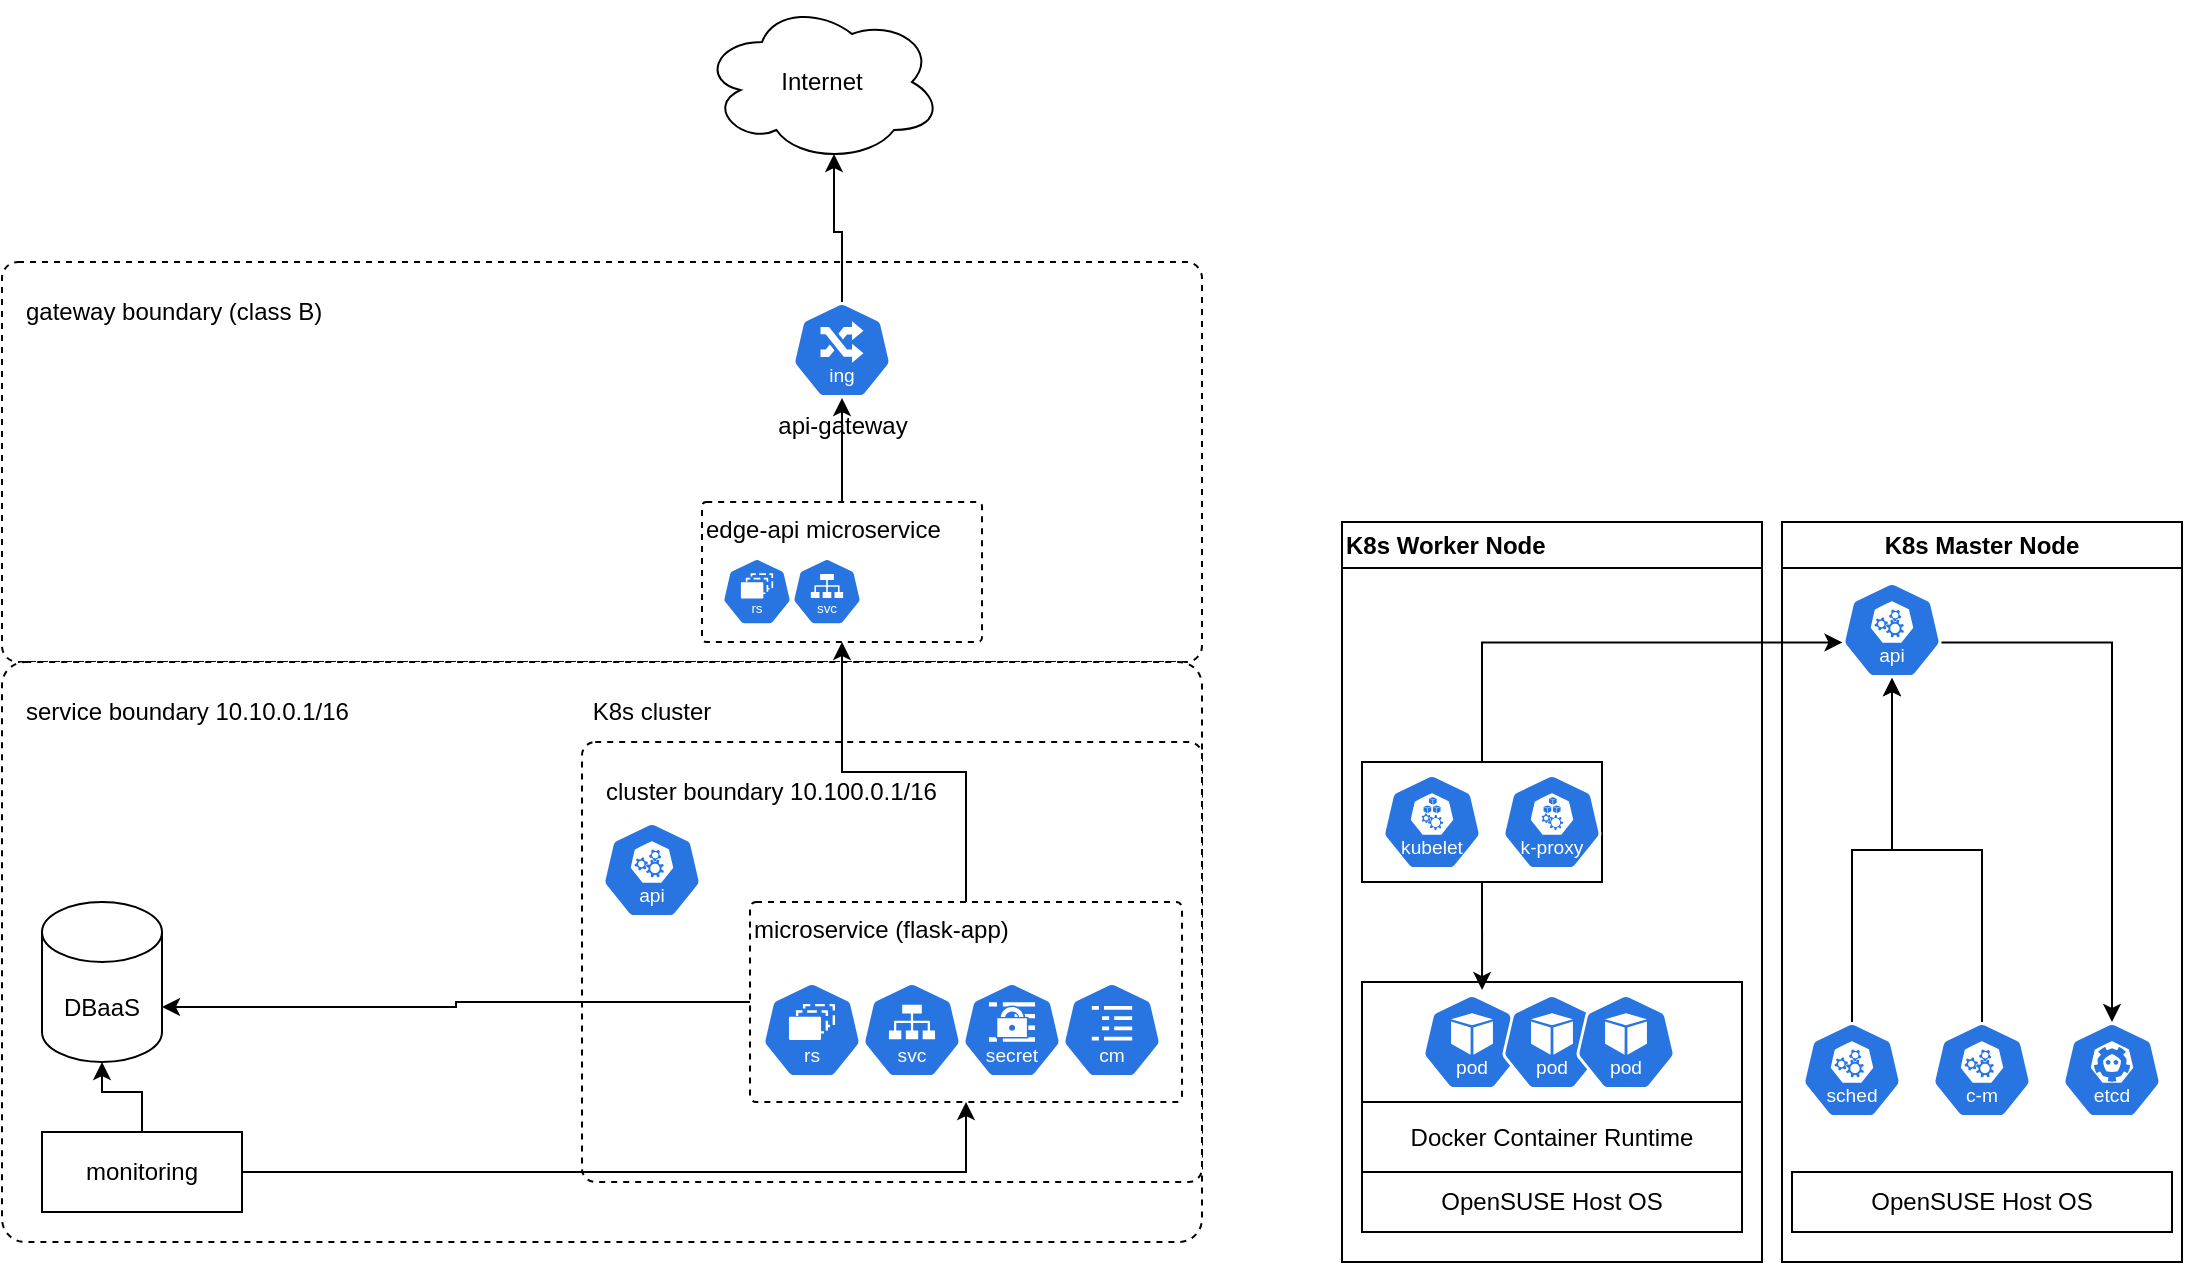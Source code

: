 <mxfile version="26.2.2">
  <diagram name="Seite-1" id="nTANKQSt57wxLCOj4nYc">
    <mxGraphModel dx="1110" dy="1812" grid="1" gridSize="10" guides="1" tooltips="1" connect="1" arrows="1" fold="1" page="1" pageScale="1" pageWidth="827" pageHeight="1169" math="0" shadow="0">
      <root>
        <mxCell id="0" />
        <mxCell id="1" parent="0" />
        <mxCell id="VzRTlwq7poQWscKFuq8p-21" value="" style="rounded=1;whiteSpace=wrap;html=1;dashed=1;arcSize=4;" vertex="1" parent="1">
          <mxGeometry x="40" y="110" width="600" height="200" as="geometry" />
        </mxCell>
        <mxCell id="2HSHLw8uNrrBEVIlZeN6-11" value="" style="rounded=1;whiteSpace=wrap;html=1;dashed=1;arcSize=4;align=left;" parent="1" vertex="1">
          <mxGeometry x="40" y="310" width="600" height="290" as="geometry" />
        </mxCell>
        <mxCell id="2HSHLw8uNrrBEVIlZeN6-12" value="" style="rounded=1;whiteSpace=wrap;html=1;dashed=1;arcSize=3;verticalAlign=top;align=left;" parent="1" vertex="1">
          <mxGeometry x="330" y="350" width="310" height="220" as="geometry" />
        </mxCell>
        <mxCell id="2HSHLw8uNrrBEVIlZeN6-13" value="Internet" style="ellipse;shape=cloud;whiteSpace=wrap;html=1;" parent="1" vertex="1">
          <mxGeometry x="390" y="-20" width="120" height="80" as="geometry" />
        </mxCell>
        <mxCell id="VzRTlwq7poQWscKFuq8p-13" style="edgeStyle=orthogonalEdgeStyle;rounded=0;orthogonalLoop=1;jettySize=auto;html=1;exitX=0.5;exitY=0;exitDx=0;exitDy=0;" edge="1" parent="1" source="VzRTlwq7poQWscKFuq8p-1" target="VzRTlwq7poQWscKFuq8p-11">
          <mxGeometry relative="1" as="geometry" />
        </mxCell>
        <mxCell id="VzRTlwq7poQWscKFuq8p-18" style="edgeStyle=orthogonalEdgeStyle;rounded=0;orthogonalLoop=1;jettySize=auto;html=1;exitX=1;exitY=0.5;exitDx=0;exitDy=0;entryX=0.5;entryY=1;entryDx=0;entryDy=0;" edge="1" parent="1" source="VzRTlwq7poQWscKFuq8p-1" target="VzRTlwq7poQWscKFuq8p-14">
          <mxGeometry relative="1" as="geometry" />
        </mxCell>
        <mxCell id="VzRTlwq7poQWscKFuq8p-1" value="monitoring" style="rounded=0;whiteSpace=wrap;html=1;" vertex="1" parent="1">
          <mxGeometry x="60" y="545" width="100" height="40" as="geometry" />
        </mxCell>
        <mxCell id="VzRTlwq7poQWscKFuq8p-3" value="api-gateway" style="aspect=fixed;sketch=0;html=1;dashed=0;whitespace=wrap;verticalLabelPosition=bottom;verticalAlign=top;fillColor=#2875E2;strokeColor=#ffffff;points=[[0.005,0.63,0],[0.1,0.2,0],[0.9,0.2,0],[0.5,0,0],[0.995,0.63,0],[0.72,0.99,0],[0.5,1,0],[0.28,0.99,0]];shape=mxgraph.kubernetes.icon2;kubernetesLabel=1;prIcon=ing" vertex="1" parent="1">
          <mxGeometry x="435" y="130" width="50" height="48" as="geometry" />
        </mxCell>
        <mxCell id="VzRTlwq7poQWscKFuq8p-8" value="" style="aspect=fixed;sketch=0;html=1;dashed=0;whitespace=wrap;verticalLabelPosition=bottom;verticalAlign=top;fillColor=#2875E2;strokeColor=#ffffff;points=[[0.005,0.63,0],[0.1,0.2,0],[0.9,0.2,0],[0.5,0,0],[0.995,0.63,0],[0.72,0.99,0],[0.5,1,0],[0.28,0.99,0]];shape=mxgraph.kubernetes.icon2;kubernetesLabel=1;prIcon=api" vertex="1" parent="1">
          <mxGeometry x="340" y="390" width="50" height="48" as="geometry" />
        </mxCell>
        <mxCell id="VzRTlwq7poQWscKFuq8p-11" value="DBaaS" style="shape=cylinder3;whiteSpace=wrap;html=1;boundedLbl=1;backgroundOutline=1;size=15;" vertex="1" parent="1">
          <mxGeometry x="60" y="430" width="60" height="80" as="geometry" />
        </mxCell>
        <mxCell id="VzRTlwq7poQWscKFuq8p-16" value="" style="group" vertex="1" connectable="0" parent="1">
          <mxGeometry x="414" y="430" width="216" height="100" as="geometry" />
        </mxCell>
        <mxCell id="VzRTlwq7poQWscKFuq8p-14" value="microservice (flask-app)" style="rounded=1;whiteSpace=wrap;html=1;dashed=1;arcSize=3;verticalAlign=top;align=left;" vertex="1" parent="VzRTlwq7poQWscKFuq8p-16">
          <mxGeometry width="216" height="100" as="geometry" />
        </mxCell>
        <mxCell id="VzRTlwq7poQWscKFuq8p-4" value="" style="aspect=fixed;sketch=0;html=1;dashed=0;whitespace=wrap;verticalLabelPosition=bottom;verticalAlign=top;fillColor=#2875E2;strokeColor=#ffffff;points=[[0.005,0.63,0],[0.1,0.2,0],[0.9,0.2,0],[0.5,0,0],[0.995,0.63,0],[0.72,0.99,0],[0.5,1,0],[0.28,0.99,0]];shape=mxgraph.kubernetes.icon2;kubernetesLabel=1;prIcon=svc" vertex="1" parent="VzRTlwq7poQWscKFuq8p-16">
          <mxGeometry x="56.001" y="40" width="50" height="48" as="geometry" />
        </mxCell>
        <mxCell id="VzRTlwq7poQWscKFuq8p-5" value="" style="aspect=fixed;sketch=0;html=1;dashed=0;whitespace=wrap;verticalLabelPosition=bottom;verticalAlign=top;fillColor=#2875E2;strokeColor=#ffffff;points=[[0.005,0.63,0],[0.1,0.2,0],[0.9,0.2,0],[0.5,0,0],[0.995,0.63,0],[0.72,0.99,0],[0.5,1,0],[0.28,0.99,0]];shape=mxgraph.kubernetes.icon2;kubernetesLabel=1;prIcon=rs" vertex="1" parent="VzRTlwq7poQWscKFuq8p-16">
          <mxGeometry x="5.999" y="40" width="50" height="48" as="geometry" />
        </mxCell>
        <mxCell id="VzRTlwq7poQWscKFuq8p-49" value="" style="aspect=fixed;sketch=0;html=1;dashed=0;whitespace=wrap;verticalLabelPosition=bottom;verticalAlign=top;fillColor=#2875E2;strokeColor=#ffffff;points=[[0.005,0.63,0],[0.1,0.2,0],[0.9,0.2,0],[0.5,0,0],[0.995,0.63,0],[0.72,0.99,0],[0.5,1,0],[0.28,0.99,0]];shape=mxgraph.kubernetes.icon2;kubernetesLabel=1;prIcon=secret" vertex="1" parent="VzRTlwq7poQWscKFuq8p-16">
          <mxGeometry x="106" y="40" width="50" height="48" as="geometry" />
        </mxCell>
        <mxCell id="VzRTlwq7poQWscKFuq8p-50" value="" style="aspect=fixed;sketch=0;html=1;dashed=0;whitespace=wrap;verticalLabelPosition=bottom;verticalAlign=top;fillColor=#2875E2;strokeColor=#ffffff;points=[[0.005,0.63,0],[0.1,0.2,0],[0.9,0.2,0],[0.5,0,0],[0.995,0.63,0],[0.72,0.99,0],[0.5,1,0],[0.28,0.99,0]];shape=mxgraph.kubernetes.icon2;kubernetesLabel=1;prIcon=cm" vertex="1" parent="VzRTlwq7poQWscKFuq8p-16">
          <mxGeometry x="156" y="40" width="50" height="48" as="geometry" />
        </mxCell>
        <mxCell id="VzRTlwq7poQWscKFuq8p-19" style="edgeStyle=orthogonalEdgeStyle;rounded=0;orthogonalLoop=1;jettySize=auto;html=1;exitX=0;exitY=0.5;exitDx=0;exitDy=0;entryX=1;entryY=0;entryDx=0;entryDy=52.5;entryPerimeter=0;" edge="1" parent="1" source="VzRTlwq7poQWscKFuq8p-14" target="VzRTlwq7poQWscKFuq8p-11">
          <mxGeometry relative="1" as="geometry" />
        </mxCell>
        <mxCell id="VzRTlwq7poQWscKFuq8p-20" style="edgeStyle=orthogonalEdgeStyle;rounded=0;orthogonalLoop=1;jettySize=auto;html=1;exitX=0.5;exitY=0;exitDx=0;exitDy=0;exitPerimeter=0;entryX=0.55;entryY=0.95;entryDx=0;entryDy=0;entryPerimeter=0;" edge="1" parent="1" source="VzRTlwq7poQWscKFuq8p-3" target="2HSHLw8uNrrBEVIlZeN6-13">
          <mxGeometry relative="1" as="geometry" />
        </mxCell>
        <mxCell id="VzRTlwq7poQWscKFuq8p-22" value="" style="group" vertex="1" connectable="0" parent="1">
          <mxGeometry x="390" y="230" width="140" height="70" as="geometry" />
        </mxCell>
        <mxCell id="VzRTlwq7poQWscKFuq8p-23" value="edge-api microservice" style="rounded=1;whiteSpace=wrap;html=1;dashed=1;arcSize=3;verticalAlign=top;align=left;" vertex="1" parent="VzRTlwq7poQWscKFuq8p-22">
          <mxGeometry width="140" height="70" as="geometry" />
        </mxCell>
        <mxCell id="VzRTlwq7poQWscKFuq8p-24" value="" style="aspect=fixed;sketch=0;html=1;dashed=0;whitespace=wrap;verticalLabelPosition=bottom;verticalAlign=top;fillColor=#2875E2;strokeColor=#ffffff;points=[[0.005,0.63,0],[0.1,0.2,0],[0.9,0.2,0],[0.5,0,0],[0.995,0.63,0],[0.72,0.99,0],[0.5,1,0],[0.28,0.99,0]];shape=mxgraph.kubernetes.icon2;kubernetesLabel=1;prIcon=svc" vertex="1" parent="VzRTlwq7poQWscKFuq8p-22">
          <mxGeometry x="45" y="28" width="35" height="33.6" as="geometry" />
        </mxCell>
        <mxCell id="VzRTlwq7poQWscKFuq8p-25" value="" style="aspect=fixed;sketch=0;html=1;dashed=0;whitespace=wrap;verticalLabelPosition=bottom;verticalAlign=top;fillColor=#2875E2;strokeColor=#ffffff;points=[[0.005,0.63,0],[0.1,0.2,0],[0.9,0.2,0],[0.5,0,0],[0.995,0.63,0],[0.72,0.99,0],[0.5,1,0],[0.28,0.99,0]];shape=mxgraph.kubernetes.icon2;kubernetesLabel=1;prIcon=rs" vertex="1" parent="VzRTlwq7poQWscKFuq8p-22">
          <mxGeometry x="10" y="28" width="35" height="33.6" as="geometry" />
        </mxCell>
        <mxCell id="VzRTlwq7poQWscKFuq8p-27" style="edgeStyle=orthogonalEdgeStyle;rounded=0;orthogonalLoop=1;jettySize=auto;html=1;exitX=0.5;exitY=0;exitDx=0;exitDy=0;" edge="1" parent="1" source="VzRTlwq7poQWscKFuq8p-23" target="VzRTlwq7poQWscKFuq8p-3">
          <mxGeometry relative="1" as="geometry" />
        </mxCell>
        <mxCell id="VzRTlwq7poQWscKFuq8p-28" style="edgeStyle=orthogonalEdgeStyle;rounded=0;orthogonalLoop=1;jettySize=auto;html=1;exitX=0.5;exitY=0;exitDx=0;exitDy=0;entryX=0.5;entryY=1;entryDx=0;entryDy=0;" edge="1" parent="1" source="VzRTlwq7poQWscKFuq8p-14" target="VzRTlwq7poQWscKFuq8p-23">
          <mxGeometry relative="1" as="geometry" />
        </mxCell>
        <mxCell id="VzRTlwq7poQWscKFuq8p-30" value="service boundary 10.10.0.1/16" style="text;html=1;align=left;verticalAlign=middle;whiteSpace=wrap;rounded=0;" vertex="1" parent="1">
          <mxGeometry x="50" y="320" width="170" height="30" as="geometry" />
        </mxCell>
        <mxCell id="VzRTlwq7poQWscKFuq8p-31" value="cluster boundary 10.100.0.1/16" style="text;html=1;align=left;verticalAlign=middle;whiteSpace=wrap;rounded=0;" vertex="1" parent="1">
          <mxGeometry x="340" y="360" width="180" height="30" as="geometry" />
        </mxCell>
        <mxCell id="VzRTlwq7poQWscKFuq8p-32" value="gateway boundary (class B)" style="text;html=1;align=left;verticalAlign=middle;whiteSpace=wrap;rounded=0;" vertex="1" parent="1">
          <mxGeometry x="50" y="120" width="200" height="30" as="geometry" />
        </mxCell>
        <mxCell id="VzRTlwq7poQWscKFuq8p-34" value="K8s Worker Node" style="swimlane;whiteSpace=wrap;html=1;align=left;" vertex="1" parent="1">
          <mxGeometry x="710" y="240" width="210" height="370" as="geometry" />
        </mxCell>
        <mxCell id="VzRTlwq7poQWscKFuq8p-36" value="OpenSUSE Host OS" style="rounded=0;whiteSpace=wrap;html=1;" vertex="1" parent="VzRTlwq7poQWscKFuq8p-34">
          <mxGeometry x="10" y="325" width="190" height="30" as="geometry" />
        </mxCell>
        <mxCell id="VzRTlwq7poQWscKFuq8p-43" value="Docker Container Runtime" style="rounded=0;whiteSpace=wrap;html=1;" vertex="1" parent="VzRTlwq7poQWscKFuq8p-34">
          <mxGeometry x="10" y="290" width="190" height="35" as="geometry" />
        </mxCell>
        <mxCell id="VzRTlwq7poQWscKFuq8p-56" value="" style="group" vertex="1" connectable="0" parent="VzRTlwq7poQWscKFuq8p-34">
          <mxGeometry x="10" y="120" width="120" height="60" as="geometry" />
        </mxCell>
        <mxCell id="VzRTlwq7poQWscKFuq8p-55" value="" style="rounded=0;whiteSpace=wrap;html=1;" vertex="1" parent="VzRTlwq7poQWscKFuq8p-56">
          <mxGeometry width="120" height="60" as="geometry" />
        </mxCell>
        <mxCell id="VzRTlwq7poQWscKFuq8p-46" value="" style="aspect=fixed;sketch=0;html=1;dashed=0;whitespace=wrap;verticalLabelPosition=bottom;verticalAlign=top;fillColor=#2875E2;strokeColor=#ffffff;points=[[0.005,0.63,0],[0.1,0.2,0],[0.9,0.2,0],[0.5,0,0],[0.995,0.63,0],[0.72,0.99,0],[0.5,1,0],[0.28,0.99,0]];shape=mxgraph.kubernetes.icon2;kubernetesLabel=1;prIcon=kubelet" vertex="1" parent="VzRTlwq7poQWscKFuq8p-56">
          <mxGeometry x="10" y="6" width="50" height="48" as="geometry" />
        </mxCell>
        <mxCell id="VzRTlwq7poQWscKFuq8p-48" value="" style="aspect=fixed;sketch=0;html=1;dashed=0;whitespace=wrap;verticalLabelPosition=bottom;verticalAlign=top;fillColor=#2875E2;strokeColor=#ffffff;points=[[0.005,0.63,0],[0.1,0.2,0],[0.9,0.2,0],[0.5,0,0],[0.995,0.63,0],[0.72,0.99,0],[0.5,1,0],[0.28,0.99,0]];shape=mxgraph.kubernetes.icon2;kubernetesLabel=1;prIcon=k_proxy" vertex="1" parent="VzRTlwq7poQWscKFuq8p-56">
          <mxGeometry x="70" y="6" width="50" height="48" as="geometry" />
        </mxCell>
        <mxCell id="VzRTlwq7poQWscKFuq8p-59" value="" style="group" vertex="1" connectable="0" parent="VzRTlwq7poQWscKFuq8p-34">
          <mxGeometry x="10" y="230" width="190" height="60" as="geometry" />
        </mxCell>
        <mxCell id="VzRTlwq7poQWscKFuq8p-58" value="" style="rounded=0;whiteSpace=wrap;html=1;" vertex="1" parent="VzRTlwq7poQWscKFuq8p-59">
          <mxGeometry width="190" height="60" as="geometry" />
        </mxCell>
        <mxCell id="VzRTlwq7poQWscKFuq8p-47" value="" style="aspect=fixed;sketch=0;html=1;dashed=0;whitespace=wrap;verticalLabelPosition=bottom;verticalAlign=top;fillColor=#2875E2;strokeColor=#ffffff;points=[[0.005,0.63,0],[0.1,0.2,0],[0.9,0.2,0],[0.5,0,0],[0.995,0.63,0],[0.72,0.99,0],[0.5,1,0],[0.28,0.99,0]];shape=mxgraph.kubernetes.icon2;kubernetesLabel=1;prIcon=pod" vertex="1" parent="VzRTlwq7poQWscKFuq8p-59">
          <mxGeometry x="30" y="6" width="50" height="48" as="geometry" />
        </mxCell>
        <mxCell id="VzRTlwq7poQWscKFuq8p-52" value="" style="aspect=fixed;sketch=0;html=1;dashed=0;whitespace=wrap;verticalLabelPosition=bottom;verticalAlign=top;fillColor=#2875E2;strokeColor=#ffffff;points=[[0.005,0.63,0],[0.1,0.2,0],[0.9,0.2,0],[0.5,0,0],[0.995,0.63,0],[0.72,0.99,0],[0.5,1,0],[0.28,0.99,0]];shape=mxgraph.kubernetes.icon2;kubernetesLabel=1;prIcon=pod" vertex="1" parent="VzRTlwq7poQWscKFuq8p-59">
          <mxGeometry x="69.997" y="6" width="50" height="48" as="geometry" />
        </mxCell>
        <mxCell id="VzRTlwq7poQWscKFuq8p-51" value="" style="aspect=fixed;sketch=0;html=1;dashed=0;whitespace=wrap;verticalLabelPosition=bottom;verticalAlign=top;fillColor=#2875E2;strokeColor=#ffffff;points=[[0.005,0.63,0],[0.1,0.2,0],[0.9,0.2,0],[0.5,0,0],[0.995,0.63,0],[0.72,0.99,0],[0.5,1,0],[0.28,0.99,0]];shape=mxgraph.kubernetes.icon2;kubernetesLabel=1;prIcon=pod" vertex="1" parent="VzRTlwq7poQWscKFuq8p-59">
          <mxGeometry x="107.003" y="6" width="50" height="48" as="geometry" />
        </mxCell>
        <mxCell id="VzRTlwq7poQWscKFuq8p-62" style="edgeStyle=orthogonalEdgeStyle;rounded=0;orthogonalLoop=1;jettySize=auto;html=1;exitX=0.5;exitY=1;exitDx=0;exitDy=0;entryX=0.316;entryY=0.067;entryDx=0;entryDy=0;entryPerimeter=0;" edge="1" parent="VzRTlwq7poQWscKFuq8p-34" source="VzRTlwq7poQWscKFuq8p-55" target="VzRTlwq7poQWscKFuq8p-58">
          <mxGeometry relative="1" as="geometry" />
        </mxCell>
        <mxCell id="VzRTlwq7poQWscKFuq8p-39" value="K8s cluster" style="text;html=1;align=center;verticalAlign=middle;whiteSpace=wrap;rounded=0;" vertex="1" parent="1">
          <mxGeometry x="330" y="320" width="70" height="30" as="geometry" />
        </mxCell>
        <mxCell id="VzRTlwq7poQWscKFuq8p-63" value="K8s Master Node" style="swimlane;whiteSpace=wrap;html=1;" vertex="1" parent="1">
          <mxGeometry x="930" y="240" width="200" height="370" as="geometry" />
        </mxCell>
        <mxCell id="VzRTlwq7poQWscKFuq8p-66" value="OpenSUSE Host OS" style="rounded=0;whiteSpace=wrap;html=1;" vertex="1" parent="VzRTlwq7poQWscKFuq8p-63">
          <mxGeometry x="5" y="325" width="190" height="30" as="geometry" />
        </mxCell>
        <mxCell id="VzRTlwq7poQWscKFuq8p-45" value="" style="aspect=fixed;sketch=0;html=1;dashed=0;whitespace=wrap;verticalLabelPosition=bottom;verticalAlign=top;fillColor=#2875E2;strokeColor=#ffffff;points=[[0.005,0.63,0],[0.1,0.2,0],[0.9,0.2,0],[0.5,0,0],[0.995,0.63,0],[0.72,0.99,0],[0.5,1,0],[0.28,0.99,0]];shape=mxgraph.kubernetes.icon2;kubernetesLabel=1;prIcon=etcd" vertex="1" parent="VzRTlwq7poQWscKFuq8p-63">
          <mxGeometry x="140" y="250" width="50" height="48" as="geometry" />
        </mxCell>
        <mxCell id="VzRTlwq7poQWscKFuq8p-67" value="" style="aspect=fixed;sketch=0;html=1;dashed=0;whitespace=wrap;verticalLabelPosition=bottom;verticalAlign=top;fillColor=#2875E2;strokeColor=#ffffff;points=[[0.005,0.63,0],[0.1,0.2,0],[0.9,0.2,0],[0.5,0,0],[0.995,0.63,0],[0.72,0.99,0],[0.5,1,0],[0.28,0.99,0]];shape=mxgraph.kubernetes.icon2;kubernetesLabel=1;prIcon=sched" vertex="1" parent="VzRTlwq7poQWscKFuq8p-63">
          <mxGeometry x="10" y="250" width="50" height="48" as="geometry" />
        </mxCell>
        <mxCell id="VzRTlwq7poQWscKFuq8p-68" value="" style="aspect=fixed;sketch=0;html=1;dashed=0;whitespace=wrap;verticalLabelPosition=bottom;verticalAlign=top;fillColor=#2875E2;strokeColor=#ffffff;points=[[0.005,0.63,0],[0.1,0.2,0],[0.9,0.2,0],[0.5,0,0],[0.995,0.63,0],[0.72,0.99,0],[0.5,1,0],[0.28,0.99,0]];shape=mxgraph.kubernetes.icon2;kubernetesLabel=1;prIcon=c_m" vertex="1" parent="VzRTlwq7poQWscKFuq8p-63">
          <mxGeometry x="75" y="250" width="50" height="48" as="geometry" />
        </mxCell>
        <mxCell id="VzRTlwq7poQWscKFuq8p-53" value="" style="aspect=fixed;sketch=0;html=1;dashed=0;whitespace=wrap;verticalLabelPosition=bottom;verticalAlign=top;fillColor=#2875E2;strokeColor=#ffffff;points=[[0.005,0.63,0],[0.1,0.2,0],[0.9,0.2,0],[0.5,0,0],[0.995,0.63,0],[0.72,0.99,0],[0.5,1,0],[0.28,0.99,0]];shape=mxgraph.kubernetes.icon2;kubernetesLabel=1;prIcon=api" vertex="1" parent="VzRTlwq7poQWscKFuq8p-63">
          <mxGeometry x="30" y="30" width="50" height="48" as="geometry" />
        </mxCell>
        <mxCell id="VzRTlwq7poQWscKFuq8p-70" style="edgeStyle=orthogonalEdgeStyle;rounded=0;orthogonalLoop=1;jettySize=auto;html=1;exitX=0.5;exitY=0;exitDx=0;exitDy=0;exitPerimeter=0;entryX=0.5;entryY=1;entryDx=0;entryDy=0;entryPerimeter=0;" edge="1" parent="VzRTlwq7poQWscKFuq8p-63" source="VzRTlwq7poQWscKFuq8p-68" target="VzRTlwq7poQWscKFuq8p-53">
          <mxGeometry relative="1" as="geometry" />
        </mxCell>
        <mxCell id="VzRTlwq7poQWscKFuq8p-71" style="edgeStyle=orthogonalEdgeStyle;rounded=0;orthogonalLoop=1;jettySize=auto;html=1;exitX=0.5;exitY=0;exitDx=0;exitDy=0;exitPerimeter=0;entryX=0.5;entryY=1;entryDx=0;entryDy=0;entryPerimeter=0;" edge="1" parent="VzRTlwq7poQWscKFuq8p-63" source="VzRTlwq7poQWscKFuq8p-67" target="VzRTlwq7poQWscKFuq8p-53">
          <mxGeometry relative="1" as="geometry" />
        </mxCell>
        <mxCell id="VzRTlwq7poQWscKFuq8p-72" style="edgeStyle=orthogonalEdgeStyle;rounded=0;orthogonalLoop=1;jettySize=auto;html=1;exitX=0.995;exitY=0.63;exitDx=0;exitDy=0;exitPerimeter=0;entryX=0.5;entryY=0;entryDx=0;entryDy=0;entryPerimeter=0;" edge="1" parent="VzRTlwq7poQWscKFuq8p-63" source="VzRTlwq7poQWscKFuq8p-53" target="VzRTlwq7poQWscKFuq8p-45">
          <mxGeometry relative="1" as="geometry" />
        </mxCell>
        <mxCell id="VzRTlwq7poQWscKFuq8p-57" style="edgeStyle=orthogonalEdgeStyle;rounded=0;orthogonalLoop=1;jettySize=auto;html=1;exitX=0.5;exitY=0;exitDx=0;exitDy=0;entryX=0.005;entryY=0.63;entryDx=0;entryDy=0;entryPerimeter=0;" edge="1" parent="1" source="VzRTlwq7poQWscKFuq8p-55" target="VzRTlwq7poQWscKFuq8p-53">
          <mxGeometry relative="1" as="geometry" />
        </mxCell>
      </root>
    </mxGraphModel>
  </diagram>
</mxfile>
